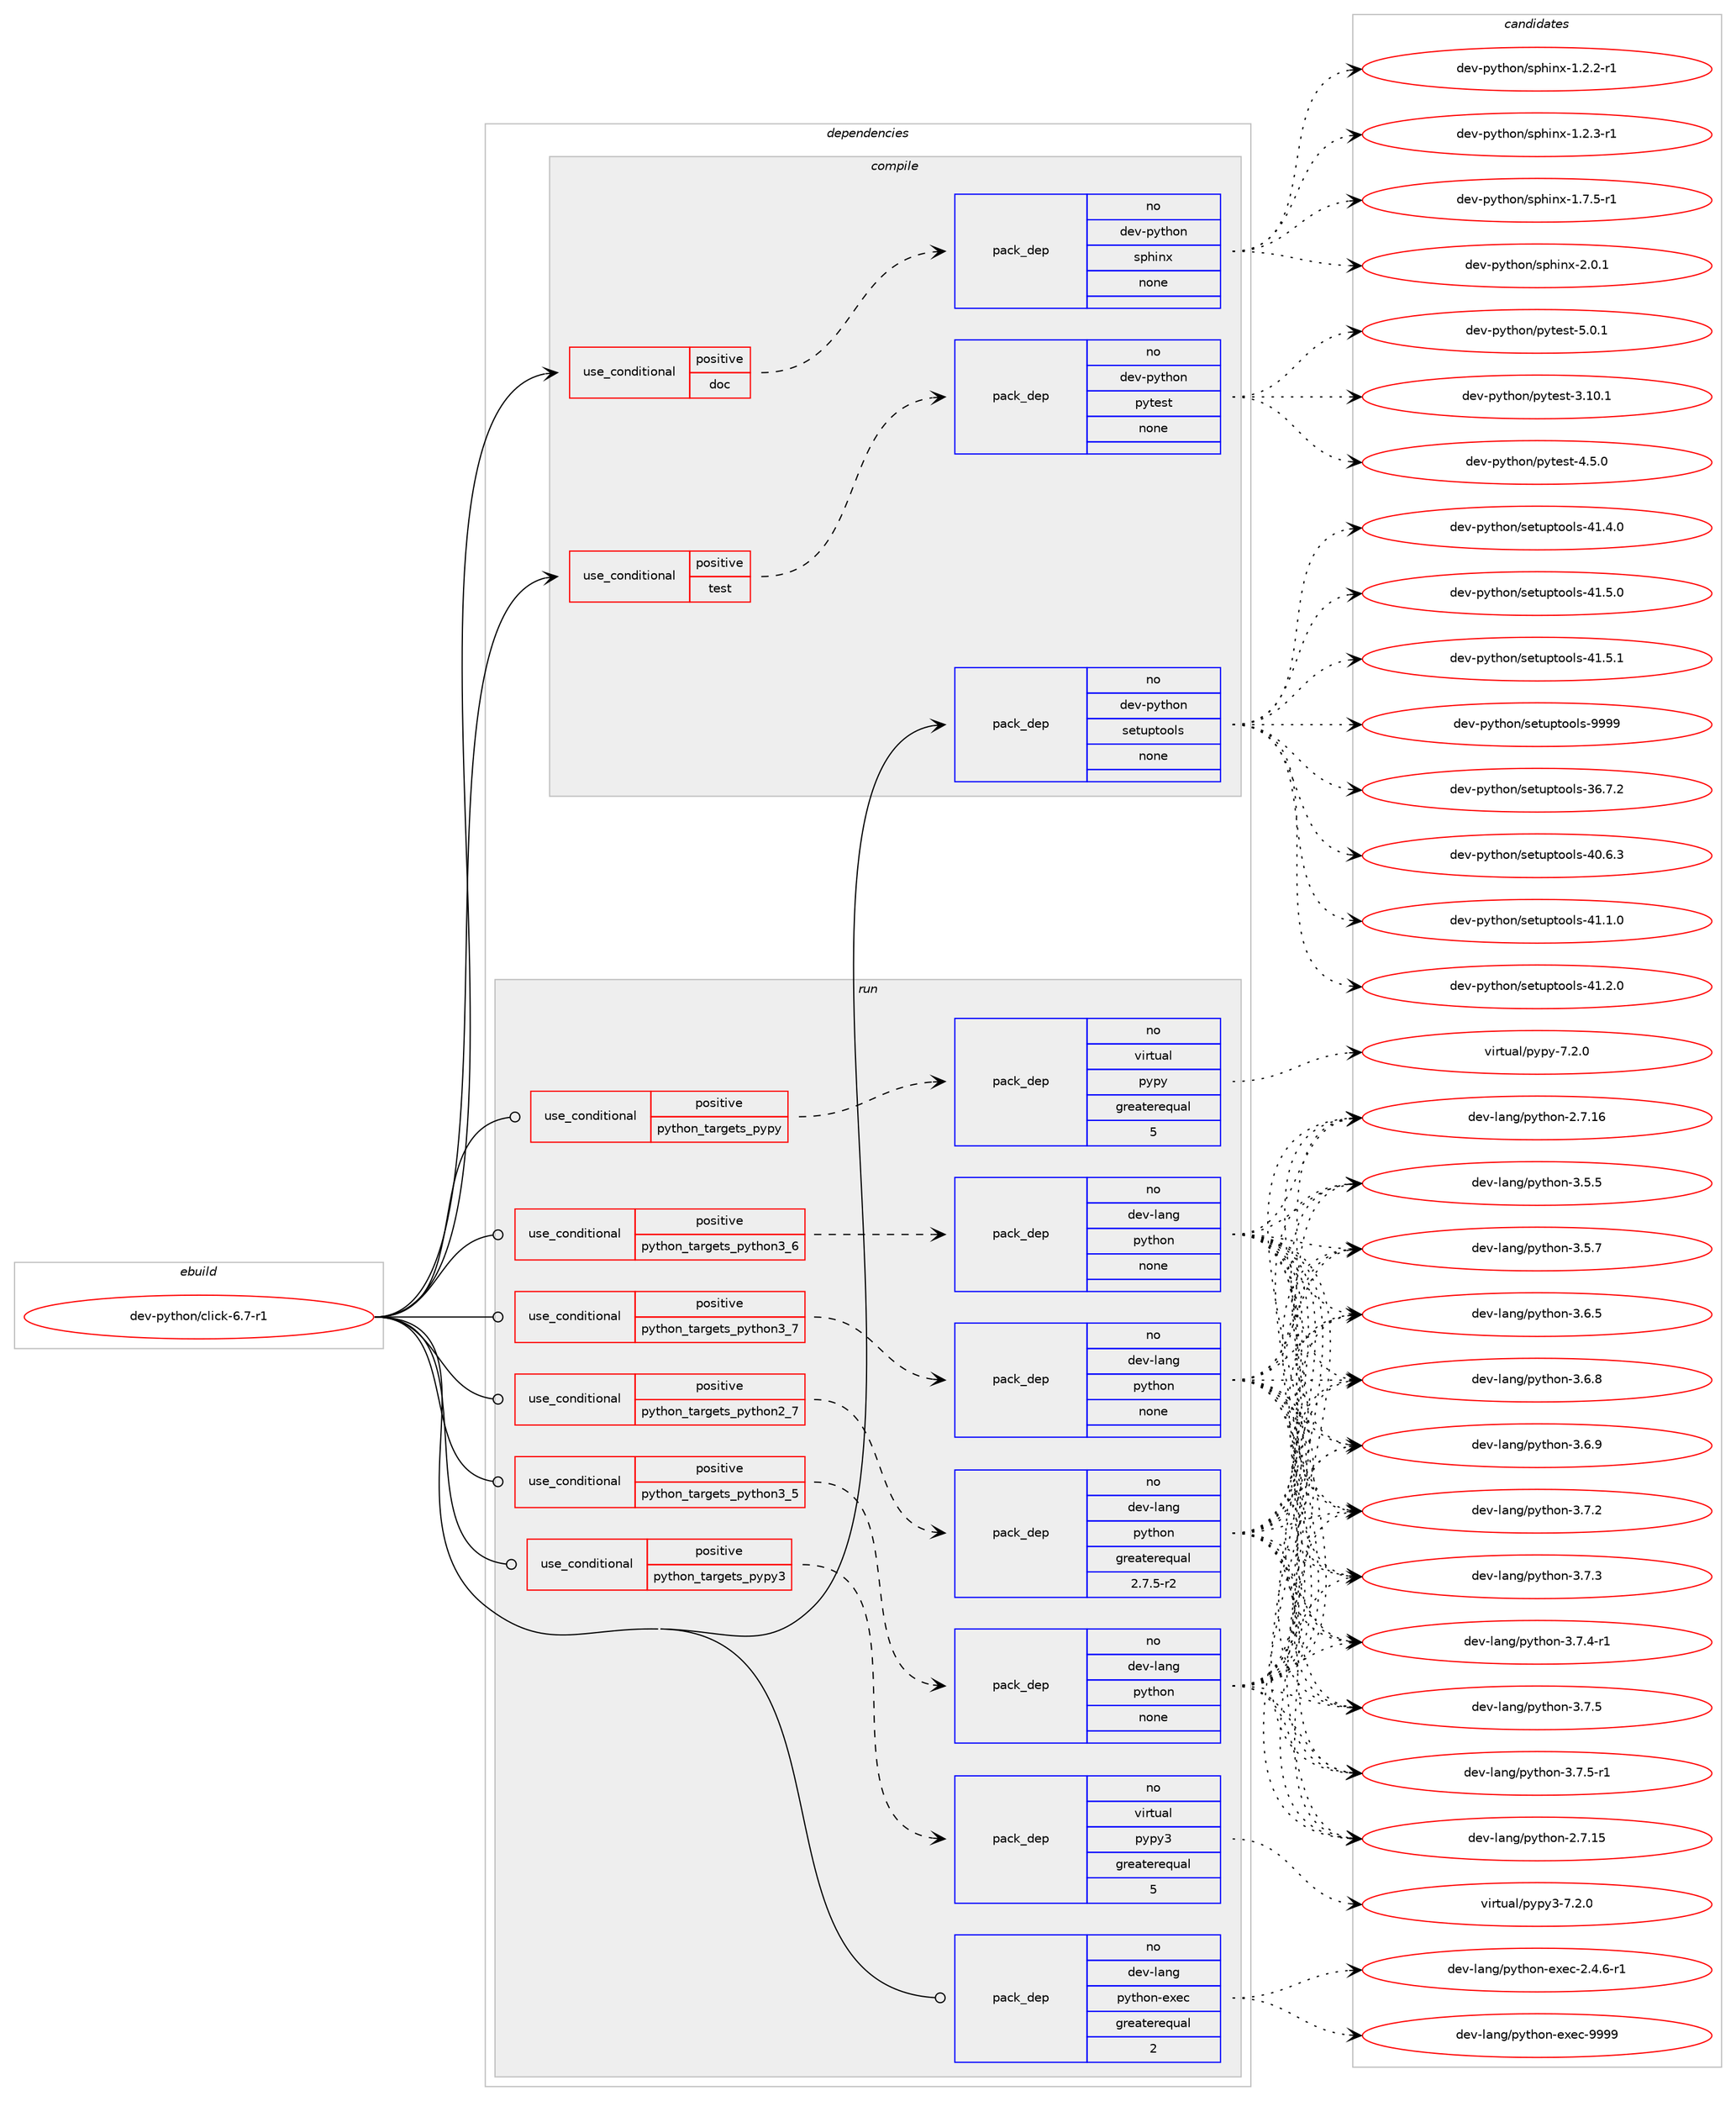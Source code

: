 digraph prolog {

# *************
# Graph options
# *************

newrank=true;
concentrate=true;
compound=true;
graph [rankdir=LR,fontname=Helvetica,fontsize=10,ranksep=1.5];#, ranksep=2.5, nodesep=0.2];
edge  [arrowhead=vee];
node  [fontname=Helvetica,fontsize=10];

# **********
# The ebuild
# **********

subgraph cluster_leftcol {
color=gray;
rank=same;
label=<<i>ebuild</i>>;
id [label="dev-python/click-6.7-r1", color=red, width=4, href="../dev-python/click-6.7-r1.svg"];
}

# ****************
# The dependencies
# ****************

subgraph cluster_midcol {
color=gray;
label=<<i>dependencies</i>>;
subgraph cluster_compile {
fillcolor="#eeeeee";
style=filled;
label=<<i>compile</i>>;
subgraph cond137585 {
dependency599091 [label=<<TABLE BORDER="0" CELLBORDER="1" CELLSPACING="0" CELLPADDING="4"><TR><TD ROWSPAN="3" CELLPADDING="10">use_conditional</TD></TR><TR><TD>positive</TD></TR><TR><TD>doc</TD></TR></TABLE>>, shape=none, color=red];
subgraph pack449727 {
dependency599092 [label=<<TABLE BORDER="0" CELLBORDER="1" CELLSPACING="0" CELLPADDING="4" WIDTH="220"><TR><TD ROWSPAN="6" CELLPADDING="30">pack_dep</TD></TR><TR><TD WIDTH="110">no</TD></TR><TR><TD>dev-python</TD></TR><TR><TD>sphinx</TD></TR><TR><TD>none</TD></TR><TR><TD></TD></TR></TABLE>>, shape=none, color=blue];
}
dependency599091:e -> dependency599092:w [weight=20,style="dashed",arrowhead="vee"];
}
id:e -> dependency599091:w [weight=20,style="solid",arrowhead="vee"];
subgraph cond137586 {
dependency599093 [label=<<TABLE BORDER="0" CELLBORDER="1" CELLSPACING="0" CELLPADDING="4"><TR><TD ROWSPAN="3" CELLPADDING="10">use_conditional</TD></TR><TR><TD>positive</TD></TR><TR><TD>test</TD></TR></TABLE>>, shape=none, color=red];
subgraph pack449728 {
dependency599094 [label=<<TABLE BORDER="0" CELLBORDER="1" CELLSPACING="0" CELLPADDING="4" WIDTH="220"><TR><TD ROWSPAN="6" CELLPADDING="30">pack_dep</TD></TR><TR><TD WIDTH="110">no</TD></TR><TR><TD>dev-python</TD></TR><TR><TD>pytest</TD></TR><TR><TD>none</TD></TR><TR><TD></TD></TR></TABLE>>, shape=none, color=blue];
}
dependency599093:e -> dependency599094:w [weight=20,style="dashed",arrowhead="vee"];
}
id:e -> dependency599093:w [weight=20,style="solid",arrowhead="vee"];
subgraph pack449729 {
dependency599095 [label=<<TABLE BORDER="0" CELLBORDER="1" CELLSPACING="0" CELLPADDING="4" WIDTH="220"><TR><TD ROWSPAN="6" CELLPADDING="30">pack_dep</TD></TR><TR><TD WIDTH="110">no</TD></TR><TR><TD>dev-python</TD></TR><TR><TD>setuptools</TD></TR><TR><TD>none</TD></TR><TR><TD></TD></TR></TABLE>>, shape=none, color=blue];
}
id:e -> dependency599095:w [weight=20,style="solid",arrowhead="vee"];
}
subgraph cluster_compileandrun {
fillcolor="#eeeeee";
style=filled;
label=<<i>compile and run</i>>;
}
subgraph cluster_run {
fillcolor="#eeeeee";
style=filled;
label=<<i>run</i>>;
subgraph cond137587 {
dependency599096 [label=<<TABLE BORDER="0" CELLBORDER="1" CELLSPACING="0" CELLPADDING="4"><TR><TD ROWSPAN="3" CELLPADDING="10">use_conditional</TD></TR><TR><TD>positive</TD></TR><TR><TD>python_targets_pypy</TD></TR></TABLE>>, shape=none, color=red];
subgraph pack449730 {
dependency599097 [label=<<TABLE BORDER="0" CELLBORDER="1" CELLSPACING="0" CELLPADDING="4" WIDTH="220"><TR><TD ROWSPAN="6" CELLPADDING="30">pack_dep</TD></TR><TR><TD WIDTH="110">no</TD></TR><TR><TD>virtual</TD></TR><TR><TD>pypy</TD></TR><TR><TD>greaterequal</TD></TR><TR><TD>5</TD></TR></TABLE>>, shape=none, color=blue];
}
dependency599096:e -> dependency599097:w [weight=20,style="dashed",arrowhead="vee"];
}
id:e -> dependency599096:w [weight=20,style="solid",arrowhead="odot"];
subgraph cond137588 {
dependency599098 [label=<<TABLE BORDER="0" CELLBORDER="1" CELLSPACING="0" CELLPADDING="4"><TR><TD ROWSPAN="3" CELLPADDING="10">use_conditional</TD></TR><TR><TD>positive</TD></TR><TR><TD>python_targets_pypy3</TD></TR></TABLE>>, shape=none, color=red];
subgraph pack449731 {
dependency599099 [label=<<TABLE BORDER="0" CELLBORDER="1" CELLSPACING="0" CELLPADDING="4" WIDTH="220"><TR><TD ROWSPAN="6" CELLPADDING="30">pack_dep</TD></TR><TR><TD WIDTH="110">no</TD></TR><TR><TD>virtual</TD></TR><TR><TD>pypy3</TD></TR><TR><TD>greaterequal</TD></TR><TR><TD>5</TD></TR></TABLE>>, shape=none, color=blue];
}
dependency599098:e -> dependency599099:w [weight=20,style="dashed",arrowhead="vee"];
}
id:e -> dependency599098:w [weight=20,style="solid",arrowhead="odot"];
subgraph cond137589 {
dependency599100 [label=<<TABLE BORDER="0" CELLBORDER="1" CELLSPACING="0" CELLPADDING="4"><TR><TD ROWSPAN="3" CELLPADDING="10">use_conditional</TD></TR><TR><TD>positive</TD></TR><TR><TD>python_targets_python2_7</TD></TR></TABLE>>, shape=none, color=red];
subgraph pack449732 {
dependency599101 [label=<<TABLE BORDER="0" CELLBORDER="1" CELLSPACING="0" CELLPADDING="4" WIDTH="220"><TR><TD ROWSPAN="6" CELLPADDING="30">pack_dep</TD></TR><TR><TD WIDTH="110">no</TD></TR><TR><TD>dev-lang</TD></TR><TR><TD>python</TD></TR><TR><TD>greaterequal</TD></TR><TR><TD>2.7.5-r2</TD></TR></TABLE>>, shape=none, color=blue];
}
dependency599100:e -> dependency599101:w [weight=20,style="dashed",arrowhead="vee"];
}
id:e -> dependency599100:w [weight=20,style="solid",arrowhead="odot"];
subgraph cond137590 {
dependency599102 [label=<<TABLE BORDER="0" CELLBORDER="1" CELLSPACING="0" CELLPADDING="4"><TR><TD ROWSPAN="3" CELLPADDING="10">use_conditional</TD></TR><TR><TD>positive</TD></TR><TR><TD>python_targets_python3_5</TD></TR></TABLE>>, shape=none, color=red];
subgraph pack449733 {
dependency599103 [label=<<TABLE BORDER="0" CELLBORDER="1" CELLSPACING="0" CELLPADDING="4" WIDTH="220"><TR><TD ROWSPAN="6" CELLPADDING="30">pack_dep</TD></TR><TR><TD WIDTH="110">no</TD></TR><TR><TD>dev-lang</TD></TR><TR><TD>python</TD></TR><TR><TD>none</TD></TR><TR><TD></TD></TR></TABLE>>, shape=none, color=blue];
}
dependency599102:e -> dependency599103:w [weight=20,style="dashed",arrowhead="vee"];
}
id:e -> dependency599102:w [weight=20,style="solid",arrowhead="odot"];
subgraph cond137591 {
dependency599104 [label=<<TABLE BORDER="0" CELLBORDER="1" CELLSPACING="0" CELLPADDING="4"><TR><TD ROWSPAN="3" CELLPADDING="10">use_conditional</TD></TR><TR><TD>positive</TD></TR><TR><TD>python_targets_python3_6</TD></TR></TABLE>>, shape=none, color=red];
subgraph pack449734 {
dependency599105 [label=<<TABLE BORDER="0" CELLBORDER="1" CELLSPACING="0" CELLPADDING="4" WIDTH="220"><TR><TD ROWSPAN="6" CELLPADDING="30">pack_dep</TD></TR><TR><TD WIDTH="110">no</TD></TR><TR><TD>dev-lang</TD></TR><TR><TD>python</TD></TR><TR><TD>none</TD></TR><TR><TD></TD></TR></TABLE>>, shape=none, color=blue];
}
dependency599104:e -> dependency599105:w [weight=20,style="dashed",arrowhead="vee"];
}
id:e -> dependency599104:w [weight=20,style="solid",arrowhead="odot"];
subgraph cond137592 {
dependency599106 [label=<<TABLE BORDER="0" CELLBORDER="1" CELLSPACING="0" CELLPADDING="4"><TR><TD ROWSPAN="3" CELLPADDING="10">use_conditional</TD></TR><TR><TD>positive</TD></TR><TR><TD>python_targets_python3_7</TD></TR></TABLE>>, shape=none, color=red];
subgraph pack449735 {
dependency599107 [label=<<TABLE BORDER="0" CELLBORDER="1" CELLSPACING="0" CELLPADDING="4" WIDTH="220"><TR><TD ROWSPAN="6" CELLPADDING="30">pack_dep</TD></TR><TR><TD WIDTH="110">no</TD></TR><TR><TD>dev-lang</TD></TR><TR><TD>python</TD></TR><TR><TD>none</TD></TR><TR><TD></TD></TR></TABLE>>, shape=none, color=blue];
}
dependency599106:e -> dependency599107:w [weight=20,style="dashed",arrowhead="vee"];
}
id:e -> dependency599106:w [weight=20,style="solid",arrowhead="odot"];
subgraph pack449736 {
dependency599108 [label=<<TABLE BORDER="0" CELLBORDER="1" CELLSPACING="0" CELLPADDING="4" WIDTH="220"><TR><TD ROWSPAN="6" CELLPADDING="30">pack_dep</TD></TR><TR><TD WIDTH="110">no</TD></TR><TR><TD>dev-lang</TD></TR><TR><TD>python-exec</TD></TR><TR><TD>greaterequal</TD></TR><TR><TD>2</TD></TR></TABLE>>, shape=none, color=blue];
}
id:e -> dependency599108:w [weight=20,style="solid",arrowhead="odot"];
}
}

# **************
# The candidates
# **************

subgraph cluster_choices {
rank=same;
color=gray;
label=<<i>candidates</i>>;

subgraph choice449727 {
color=black;
nodesep=1;
choice10010111845112121116104111110471151121041051101204549465046504511449 [label="dev-python/sphinx-1.2.2-r1", color=red, width=4,href="../dev-python/sphinx-1.2.2-r1.svg"];
choice10010111845112121116104111110471151121041051101204549465046514511449 [label="dev-python/sphinx-1.2.3-r1", color=red, width=4,href="../dev-python/sphinx-1.2.3-r1.svg"];
choice10010111845112121116104111110471151121041051101204549465546534511449 [label="dev-python/sphinx-1.7.5-r1", color=red, width=4,href="../dev-python/sphinx-1.7.5-r1.svg"];
choice1001011184511212111610411111047115112104105110120455046484649 [label="dev-python/sphinx-2.0.1", color=red, width=4,href="../dev-python/sphinx-2.0.1.svg"];
dependency599092:e -> choice10010111845112121116104111110471151121041051101204549465046504511449:w [style=dotted,weight="100"];
dependency599092:e -> choice10010111845112121116104111110471151121041051101204549465046514511449:w [style=dotted,weight="100"];
dependency599092:e -> choice10010111845112121116104111110471151121041051101204549465546534511449:w [style=dotted,weight="100"];
dependency599092:e -> choice1001011184511212111610411111047115112104105110120455046484649:w [style=dotted,weight="100"];
}
subgraph choice449728 {
color=black;
nodesep=1;
choice100101118451121211161041111104711212111610111511645514649484649 [label="dev-python/pytest-3.10.1", color=red, width=4,href="../dev-python/pytest-3.10.1.svg"];
choice1001011184511212111610411111047112121116101115116455246534648 [label="dev-python/pytest-4.5.0", color=red, width=4,href="../dev-python/pytest-4.5.0.svg"];
choice1001011184511212111610411111047112121116101115116455346484649 [label="dev-python/pytest-5.0.1", color=red, width=4,href="../dev-python/pytest-5.0.1.svg"];
dependency599094:e -> choice100101118451121211161041111104711212111610111511645514649484649:w [style=dotted,weight="100"];
dependency599094:e -> choice1001011184511212111610411111047112121116101115116455246534648:w [style=dotted,weight="100"];
dependency599094:e -> choice1001011184511212111610411111047112121116101115116455346484649:w [style=dotted,weight="100"];
}
subgraph choice449729 {
color=black;
nodesep=1;
choice100101118451121211161041111104711510111611711211611111110811545515446554650 [label="dev-python/setuptools-36.7.2", color=red, width=4,href="../dev-python/setuptools-36.7.2.svg"];
choice100101118451121211161041111104711510111611711211611111110811545524846544651 [label="dev-python/setuptools-40.6.3", color=red, width=4,href="../dev-python/setuptools-40.6.3.svg"];
choice100101118451121211161041111104711510111611711211611111110811545524946494648 [label="dev-python/setuptools-41.1.0", color=red, width=4,href="../dev-python/setuptools-41.1.0.svg"];
choice100101118451121211161041111104711510111611711211611111110811545524946504648 [label="dev-python/setuptools-41.2.0", color=red, width=4,href="../dev-python/setuptools-41.2.0.svg"];
choice100101118451121211161041111104711510111611711211611111110811545524946524648 [label="dev-python/setuptools-41.4.0", color=red, width=4,href="../dev-python/setuptools-41.4.0.svg"];
choice100101118451121211161041111104711510111611711211611111110811545524946534648 [label="dev-python/setuptools-41.5.0", color=red, width=4,href="../dev-python/setuptools-41.5.0.svg"];
choice100101118451121211161041111104711510111611711211611111110811545524946534649 [label="dev-python/setuptools-41.5.1", color=red, width=4,href="../dev-python/setuptools-41.5.1.svg"];
choice10010111845112121116104111110471151011161171121161111111081154557575757 [label="dev-python/setuptools-9999", color=red, width=4,href="../dev-python/setuptools-9999.svg"];
dependency599095:e -> choice100101118451121211161041111104711510111611711211611111110811545515446554650:w [style=dotted,weight="100"];
dependency599095:e -> choice100101118451121211161041111104711510111611711211611111110811545524846544651:w [style=dotted,weight="100"];
dependency599095:e -> choice100101118451121211161041111104711510111611711211611111110811545524946494648:w [style=dotted,weight="100"];
dependency599095:e -> choice100101118451121211161041111104711510111611711211611111110811545524946504648:w [style=dotted,weight="100"];
dependency599095:e -> choice100101118451121211161041111104711510111611711211611111110811545524946524648:w [style=dotted,weight="100"];
dependency599095:e -> choice100101118451121211161041111104711510111611711211611111110811545524946534648:w [style=dotted,weight="100"];
dependency599095:e -> choice100101118451121211161041111104711510111611711211611111110811545524946534649:w [style=dotted,weight="100"];
dependency599095:e -> choice10010111845112121116104111110471151011161171121161111111081154557575757:w [style=dotted,weight="100"];
}
subgraph choice449730 {
color=black;
nodesep=1;
choice1181051141161179710847112121112121455546504648 [label="virtual/pypy-7.2.0", color=red, width=4,href="../virtual/pypy-7.2.0.svg"];
dependency599097:e -> choice1181051141161179710847112121112121455546504648:w [style=dotted,weight="100"];
}
subgraph choice449731 {
color=black;
nodesep=1;
choice118105114116117971084711212111212151455546504648 [label="virtual/pypy3-7.2.0", color=red, width=4,href="../virtual/pypy3-7.2.0.svg"];
dependency599099:e -> choice118105114116117971084711212111212151455546504648:w [style=dotted,weight="100"];
}
subgraph choice449732 {
color=black;
nodesep=1;
choice10010111845108971101034711212111610411111045504655464953 [label="dev-lang/python-2.7.15", color=red, width=4,href="../dev-lang/python-2.7.15.svg"];
choice10010111845108971101034711212111610411111045504655464954 [label="dev-lang/python-2.7.16", color=red, width=4,href="../dev-lang/python-2.7.16.svg"];
choice100101118451089711010347112121116104111110455146534653 [label="dev-lang/python-3.5.5", color=red, width=4,href="../dev-lang/python-3.5.5.svg"];
choice100101118451089711010347112121116104111110455146534655 [label="dev-lang/python-3.5.7", color=red, width=4,href="../dev-lang/python-3.5.7.svg"];
choice100101118451089711010347112121116104111110455146544653 [label="dev-lang/python-3.6.5", color=red, width=4,href="../dev-lang/python-3.6.5.svg"];
choice100101118451089711010347112121116104111110455146544656 [label="dev-lang/python-3.6.8", color=red, width=4,href="../dev-lang/python-3.6.8.svg"];
choice100101118451089711010347112121116104111110455146544657 [label="dev-lang/python-3.6.9", color=red, width=4,href="../dev-lang/python-3.6.9.svg"];
choice100101118451089711010347112121116104111110455146554650 [label="dev-lang/python-3.7.2", color=red, width=4,href="../dev-lang/python-3.7.2.svg"];
choice100101118451089711010347112121116104111110455146554651 [label="dev-lang/python-3.7.3", color=red, width=4,href="../dev-lang/python-3.7.3.svg"];
choice1001011184510897110103471121211161041111104551465546524511449 [label="dev-lang/python-3.7.4-r1", color=red, width=4,href="../dev-lang/python-3.7.4-r1.svg"];
choice100101118451089711010347112121116104111110455146554653 [label="dev-lang/python-3.7.5", color=red, width=4,href="../dev-lang/python-3.7.5.svg"];
choice1001011184510897110103471121211161041111104551465546534511449 [label="dev-lang/python-3.7.5-r1", color=red, width=4,href="../dev-lang/python-3.7.5-r1.svg"];
dependency599101:e -> choice10010111845108971101034711212111610411111045504655464953:w [style=dotted,weight="100"];
dependency599101:e -> choice10010111845108971101034711212111610411111045504655464954:w [style=dotted,weight="100"];
dependency599101:e -> choice100101118451089711010347112121116104111110455146534653:w [style=dotted,weight="100"];
dependency599101:e -> choice100101118451089711010347112121116104111110455146534655:w [style=dotted,weight="100"];
dependency599101:e -> choice100101118451089711010347112121116104111110455146544653:w [style=dotted,weight="100"];
dependency599101:e -> choice100101118451089711010347112121116104111110455146544656:w [style=dotted,weight="100"];
dependency599101:e -> choice100101118451089711010347112121116104111110455146544657:w [style=dotted,weight="100"];
dependency599101:e -> choice100101118451089711010347112121116104111110455146554650:w [style=dotted,weight="100"];
dependency599101:e -> choice100101118451089711010347112121116104111110455146554651:w [style=dotted,weight="100"];
dependency599101:e -> choice1001011184510897110103471121211161041111104551465546524511449:w [style=dotted,weight="100"];
dependency599101:e -> choice100101118451089711010347112121116104111110455146554653:w [style=dotted,weight="100"];
dependency599101:e -> choice1001011184510897110103471121211161041111104551465546534511449:w [style=dotted,weight="100"];
}
subgraph choice449733 {
color=black;
nodesep=1;
choice10010111845108971101034711212111610411111045504655464953 [label="dev-lang/python-2.7.15", color=red, width=4,href="../dev-lang/python-2.7.15.svg"];
choice10010111845108971101034711212111610411111045504655464954 [label="dev-lang/python-2.7.16", color=red, width=4,href="../dev-lang/python-2.7.16.svg"];
choice100101118451089711010347112121116104111110455146534653 [label="dev-lang/python-3.5.5", color=red, width=4,href="../dev-lang/python-3.5.5.svg"];
choice100101118451089711010347112121116104111110455146534655 [label="dev-lang/python-3.5.7", color=red, width=4,href="../dev-lang/python-3.5.7.svg"];
choice100101118451089711010347112121116104111110455146544653 [label="dev-lang/python-3.6.5", color=red, width=4,href="../dev-lang/python-3.6.5.svg"];
choice100101118451089711010347112121116104111110455146544656 [label="dev-lang/python-3.6.8", color=red, width=4,href="../dev-lang/python-3.6.8.svg"];
choice100101118451089711010347112121116104111110455146544657 [label="dev-lang/python-3.6.9", color=red, width=4,href="../dev-lang/python-3.6.9.svg"];
choice100101118451089711010347112121116104111110455146554650 [label="dev-lang/python-3.7.2", color=red, width=4,href="../dev-lang/python-3.7.2.svg"];
choice100101118451089711010347112121116104111110455146554651 [label="dev-lang/python-3.7.3", color=red, width=4,href="../dev-lang/python-3.7.3.svg"];
choice1001011184510897110103471121211161041111104551465546524511449 [label="dev-lang/python-3.7.4-r1", color=red, width=4,href="../dev-lang/python-3.7.4-r1.svg"];
choice100101118451089711010347112121116104111110455146554653 [label="dev-lang/python-3.7.5", color=red, width=4,href="../dev-lang/python-3.7.5.svg"];
choice1001011184510897110103471121211161041111104551465546534511449 [label="dev-lang/python-3.7.5-r1", color=red, width=4,href="../dev-lang/python-3.7.5-r1.svg"];
dependency599103:e -> choice10010111845108971101034711212111610411111045504655464953:w [style=dotted,weight="100"];
dependency599103:e -> choice10010111845108971101034711212111610411111045504655464954:w [style=dotted,weight="100"];
dependency599103:e -> choice100101118451089711010347112121116104111110455146534653:w [style=dotted,weight="100"];
dependency599103:e -> choice100101118451089711010347112121116104111110455146534655:w [style=dotted,weight="100"];
dependency599103:e -> choice100101118451089711010347112121116104111110455146544653:w [style=dotted,weight="100"];
dependency599103:e -> choice100101118451089711010347112121116104111110455146544656:w [style=dotted,weight="100"];
dependency599103:e -> choice100101118451089711010347112121116104111110455146544657:w [style=dotted,weight="100"];
dependency599103:e -> choice100101118451089711010347112121116104111110455146554650:w [style=dotted,weight="100"];
dependency599103:e -> choice100101118451089711010347112121116104111110455146554651:w [style=dotted,weight="100"];
dependency599103:e -> choice1001011184510897110103471121211161041111104551465546524511449:w [style=dotted,weight="100"];
dependency599103:e -> choice100101118451089711010347112121116104111110455146554653:w [style=dotted,weight="100"];
dependency599103:e -> choice1001011184510897110103471121211161041111104551465546534511449:w [style=dotted,weight="100"];
}
subgraph choice449734 {
color=black;
nodesep=1;
choice10010111845108971101034711212111610411111045504655464953 [label="dev-lang/python-2.7.15", color=red, width=4,href="../dev-lang/python-2.7.15.svg"];
choice10010111845108971101034711212111610411111045504655464954 [label="dev-lang/python-2.7.16", color=red, width=4,href="../dev-lang/python-2.7.16.svg"];
choice100101118451089711010347112121116104111110455146534653 [label="dev-lang/python-3.5.5", color=red, width=4,href="../dev-lang/python-3.5.5.svg"];
choice100101118451089711010347112121116104111110455146534655 [label="dev-lang/python-3.5.7", color=red, width=4,href="../dev-lang/python-3.5.7.svg"];
choice100101118451089711010347112121116104111110455146544653 [label="dev-lang/python-3.6.5", color=red, width=4,href="../dev-lang/python-3.6.5.svg"];
choice100101118451089711010347112121116104111110455146544656 [label="dev-lang/python-3.6.8", color=red, width=4,href="../dev-lang/python-3.6.8.svg"];
choice100101118451089711010347112121116104111110455146544657 [label="dev-lang/python-3.6.9", color=red, width=4,href="../dev-lang/python-3.6.9.svg"];
choice100101118451089711010347112121116104111110455146554650 [label="dev-lang/python-3.7.2", color=red, width=4,href="../dev-lang/python-3.7.2.svg"];
choice100101118451089711010347112121116104111110455146554651 [label="dev-lang/python-3.7.3", color=red, width=4,href="../dev-lang/python-3.7.3.svg"];
choice1001011184510897110103471121211161041111104551465546524511449 [label="dev-lang/python-3.7.4-r1", color=red, width=4,href="../dev-lang/python-3.7.4-r1.svg"];
choice100101118451089711010347112121116104111110455146554653 [label="dev-lang/python-3.7.5", color=red, width=4,href="../dev-lang/python-3.7.5.svg"];
choice1001011184510897110103471121211161041111104551465546534511449 [label="dev-lang/python-3.7.5-r1", color=red, width=4,href="../dev-lang/python-3.7.5-r1.svg"];
dependency599105:e -> choice10010111845108971101034711212111610411111045504655464953:w [style=dotted,weight="100"];
dependency599105:e -> choice10010111845108971101034711212111610411111045504655464954:w [style=dotted,weight="100"];
dependency599105:e -> choice100101118451089711010347112121116104111110455146534653:w [style=dotted,weight="100"];
dependency599105:e -> choice100101118451089711010347112121116104111110455146534655:w [style=dotted,weight="100"];
dependency599105:e -> choice100101118451089711010347112121116104111110455146544653:w [style=dotted,weight="100"];
dependency599105:e -> choice100101118451089711010347112121116104111110455146544656:w [style=dotted,weight="100"];
dependency599105:e -> choice100101118451089711010347112121116104111110455146544657:w [style=dotted,weight="100"];
dependency599105:e -> choice100101118451089711010347112121116104111110455146554650:w [style=dotted,weight="100"];
dependency599105:e -> choice100101118451089711010347112121116104111110455146554651:w [style=dotted,weight="100"];
dependency599105:e -> choice1001011184510897110103471121211161041111104551465546524511449:w [style=dotted,weight="100"];
dependency599105:e -> choice100101118451089711010347112121116104111110455146554653:w [style=dotted,weight="100"];
dependency599105:e -> choice1001011184510897110103471121211161041111104551465546534511449:w [style=dotted,weight="100"];
}
subgraph choice449735 {
color=black;
nodesep=1;
choice10010111845108971101034711212111610411111045504655464953 [label="dev-lang/python-2.7.15", color=red, width=4,href="../dev-lang/python-2.7.15.svg"];
choice10010111845108971101034711212111610411111045504655464954 [label="dev-lang/python-2.7.16", color=red, width=4,href="../dev-lang/python-2.7.16.svg"];
choice100101118451089711010347112121116104111110455146534653 [label="dev-lang/python-3.5.5", color=red, width=4,href="../dev-lang/python-3.5.5.svg"];
choice100101118451089711010347112121116104111110455146534655 [label="dev-lang/python-3.5.7", color=red, width=4,href="../dev-lang/python-3.5.7.svg"];
choice100101118451089711010347112121116104111110455146544653 [label="dev-lang/python-3.6.5", color=red, width=4,href="../dev-lang/python-3.6.5.svg"];
choice100101118451089711010347112121116104111110455146544656 [label="dev-lang/python-3.6.8", color=red, width=4,href="../dev-lang/python-3.6.8.svg"];
choice100101118451089711010347112121116104111110455146544657 [label="dev-lang/python-3.6.9", color=red, width=4,href="../dev-lang/python-3.6.9.svg"];
choice100101118451089711010347112121116104111110455146554650 [label="dev-lang/python-3.7.2", color=red, width=4,href="../dev-lang/python-3.7.2.svg"];
choice100101118451089711010347112121116104111110455146554651 [label="dev-lang/python-3.7.3", color=red, width=4,href="../dev-lang/python-3.7.3.svg"];
choice1001011184510897110103471121211161041111104551465546524511449 [label="dev-lang/python-3.7.4-r1", color=red, width=4,href="../dev-lang/python-3.7.4-r1.svg"];
choice100101118451089711010347112121116104111110455146554653 [label="dev-lang/python-3.7.5", color=red, width=4,href="../dev-lang/python-3.7.5.svg"];
choice1001011184510897110103471121211161041111104551465546534511449 [label="dev-lang/python-3.7.5-r1", color=red, width=4,href="../dev-lang/python-3.7.5-r1.svg"];
dependency599107:e -> choice10010111845108971101034711212111610411111045504655464953:w [style=dotted,weight="100"];
dependency599107:e -> choice10010111845108971101034711212111610411111045504655464954:w [style=dotted,weight="100"];
dependency599107:e -> choice100101118451089711010347112121116104111110455146534653:w [style=dotted,weight="100"];
dependency599107:e -> choice100101118451089711010347112121116104111110455146534655:w [style=dotted,weight="100"];
dependency599107:e -> choice100101118451089711010347112121116104111110455146544653:w [style=dotted,weight="100"];
dependency599107:e -> choice100101118451089711010347112121116104111110455146544656:w [style=dotted,weight="100"];
dependency599107:e -> choice100101118451089711010347112121116104111110455146544657:w [style=dotted,weight="100"];
dependency599107:e -> choice100101118451089711010347112121116104111110455146554650:w [style=dotted,weight="100"];
dependency599107:e -> choice100101118451089711010347112121116104111110455146554651:w [style=dotted,weight="100"];
dependency599107:e -> choice1001011184510897110103471121211161041111104551465546524511449:w [style=dotted,weight="100"];
dependency599107:e -> choice100101118451089711010347112121116104111110455146554653:w [style=dotted,weight="100"];
dependency599107:e -> choice1001011184510897110103471121211161041111104551465546534511449:w [style=dotted,weight="100"];
}
subgraph choice449736 {
color=black;
nodesep=1;
choice10010111845108971101034711212111610411111045101120101994550465246544511449 [label="dev-lang/python-exec-2.4.6-r1", color=red, width=4,href="../dev-lang/python-exec-2.4.6-r1.svg"];
choice10010111845108971101034711212111610411111045101120101994557575757 [label="dev-lang/python-exec-9999", color=red, width=4,href="../dev-lang/python-exec-9999.svg"];
dependency599108:e -> choice10010111845108971101034711212111610411111045101120101994550465246544511449:w [style=dotted,weight="100"];
dependency599108:e -> choice10010111845108971101034711212111610411111045101120101994557575757:w [style=dotted,weight="100"];
}
}

}
